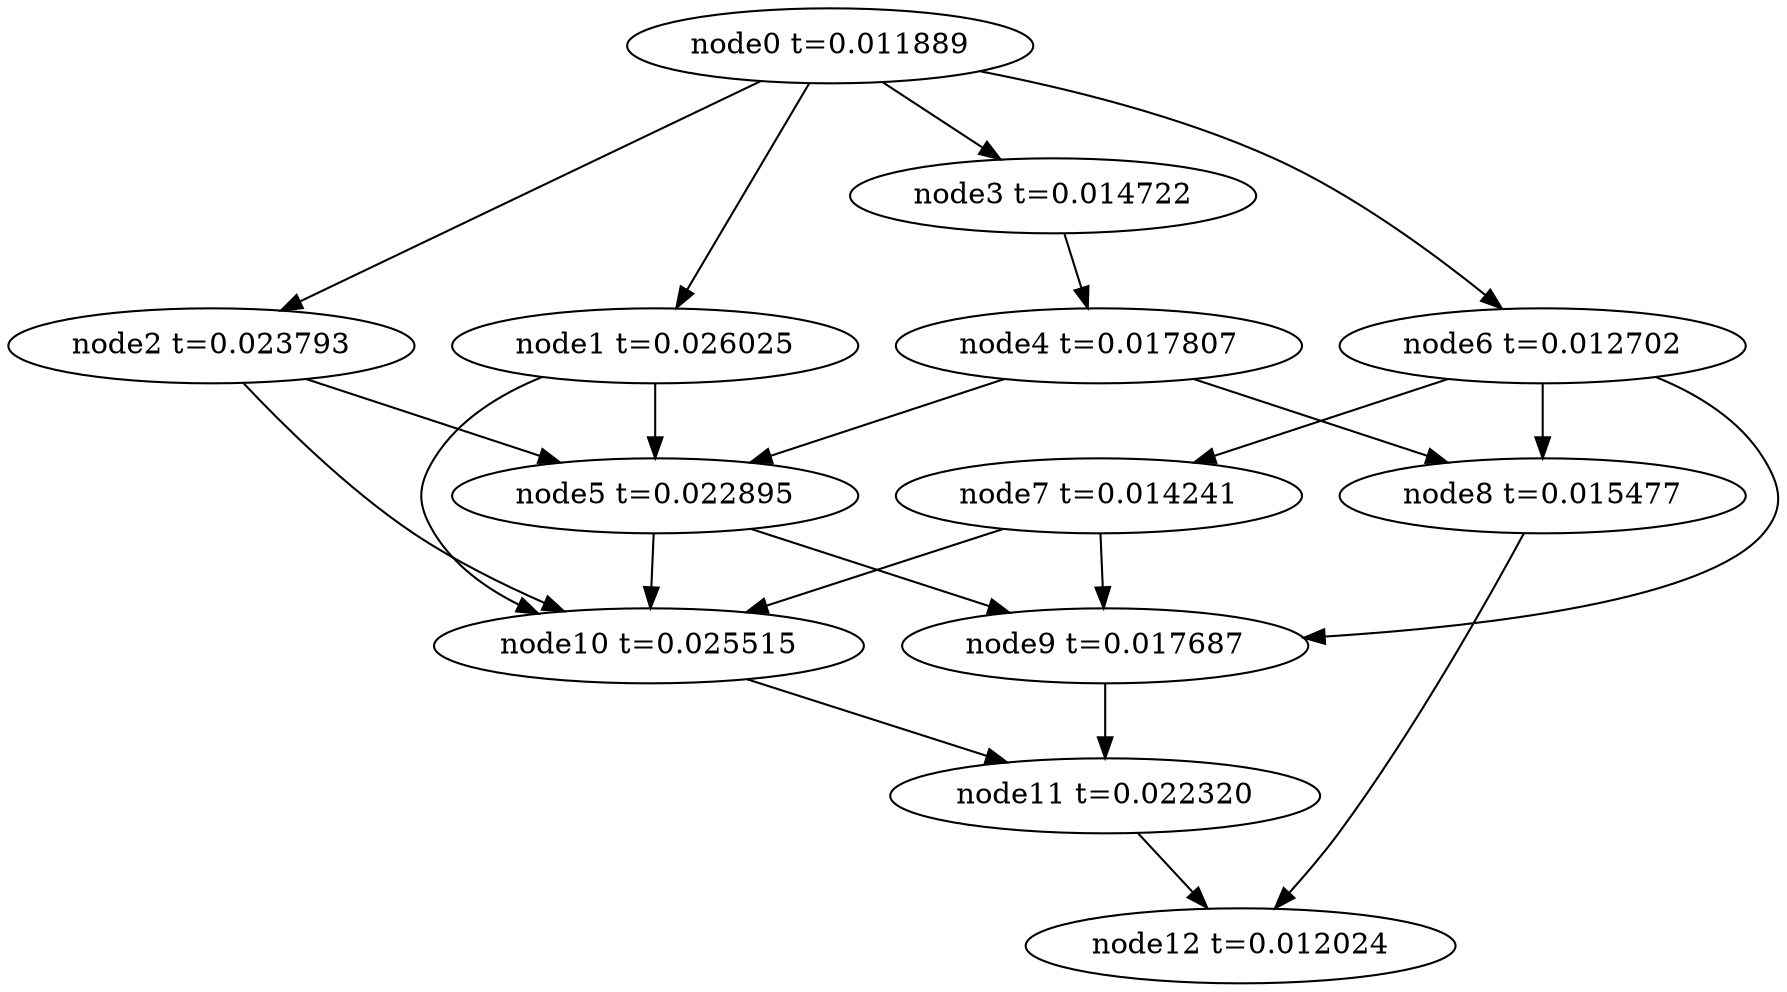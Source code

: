 digraph g{
	node12[label="node12 t=0.012024"]
	node11 -> node12
	node11[label="node11 t=0.022320"];
	node10 -> node11
	node10[label="node10 t=0.025515"];
	node9 -> node11
	node9[label="node9 t=0.017687"];
	node8 -> node12
	node8[label="node8 t=0.015477"];
	node7 -> node10
	node7 -> node9
	node7[label="node7 t=0.014241"];
	node6 -> node9
	node6 -> node8
	node6 -> node7
	node6[label="node6 t=0.012702"];
	node5 -> node10
	node5 -> node9
	node5[label="node5 t=0.022895"];
	node4 -> node8
	node4 -> node5
	node4[label="node4 t=0.017807"];
	node3 -> node4
	node3[label="node3 t=0.014722"];
	node2 -> node10
	node2 -> node5
	node2[label="node2 t=0.023793"];
	node1 -> node10
	node1 -> node5
	node1[label="node1 t=0.026025"];
	node0 -> node6
	node0 -> node3
	node0 -> node2
	node0 -> node1
	node0[label="node0 t=0.011889"];
}
